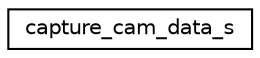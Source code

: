digraph "Graphical Class Hierarchy"
{
  edge [fontname="Helvetica",fontsize="10",labelfontname="Helvetica",labelfontsize="10"];
  node [fontname="Helvetica",fontsize="10",shape=record];
  rankdir="LR";
  Node1 [label="capture_cam_data_s",height=0.2,width=0.4,color="black", fillcolor="white", style="filled",URL="$structcapture__cam__data__s.html"];
}
